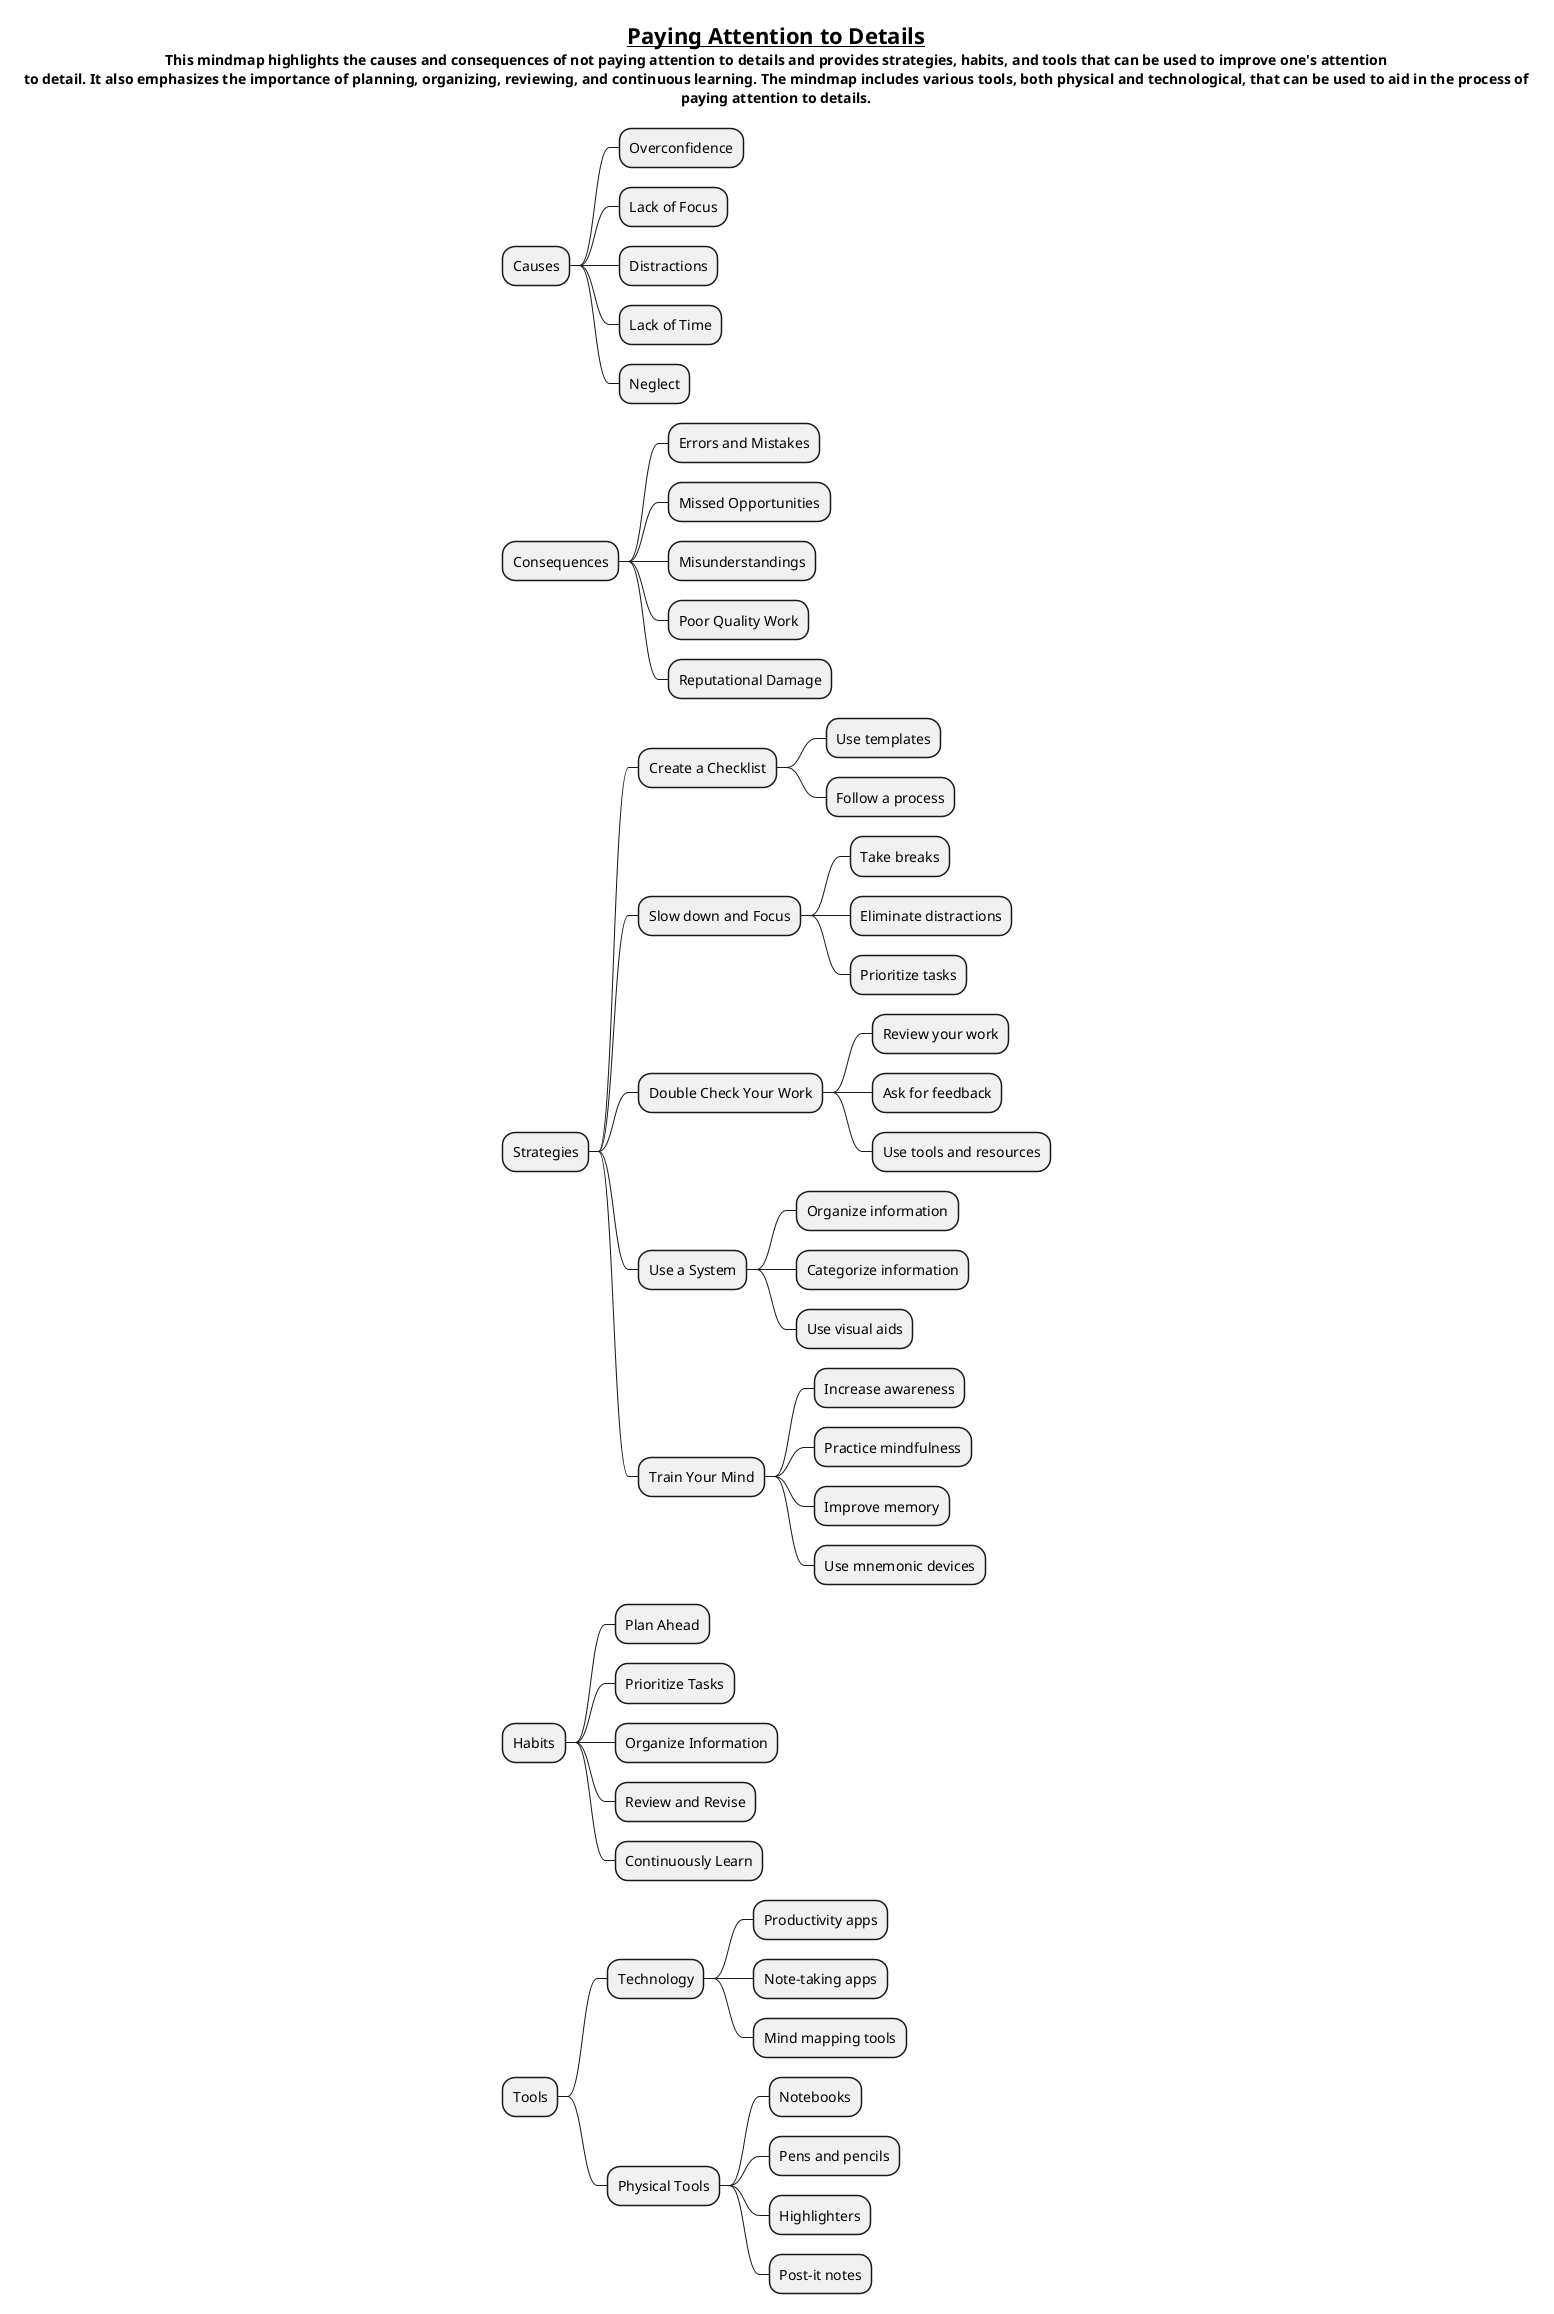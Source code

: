 @startmindmap
title = __Paying Attention to Details__ \nThis mindmap highlights the causes and consequences of not paying attention to details and provides strategies, habits, and tools that can be used to improve one's attention\n to detail. It also emphasizes the importance of planning, organizing, reviewing, and continuous learning. The mindmap includes various tools, both physical and technological, that can be used to aid in the process of \npaying attention to details.






* Causes
** Overconfidence
** Lack of Focus
** Distractions
** Lack of Time
** Neglect

* Consequences
** Errors and Mistakes
** Missed Opportunities
** Misunderstandings
** Poor Quality Work
** Reputational Damage

* Strategies
** Create a Checklist
*** Use templates
*** Follow a process
** Slow down and Focus
*** Take breaks
*** Eliminate distractions
*** Prioritize tasks
** Double Check Your Work
*** Review your work
*** Ask for feedback
*** Use tools and resources
** Use a System
*** Organize information
*** Categorize information
*** Use visual aids
** Train Your Mind
*** Increase awareness
*** Practice mindfulness
*** Improve memory
*** Use mnemonic devices

* Habits
** Plan Ahead
** Prioritize Tasks
** Organize Information
** Review and Revise
** Continuously Learn

* Tools
** Technology
*** Productivity apps
*** Note-taking apps
*** Mind mapping tools
** Physical Tools
*** Notebooks
*** Pens and pencils
*** Highlighters
*** Post-it notes

@endmindmap

